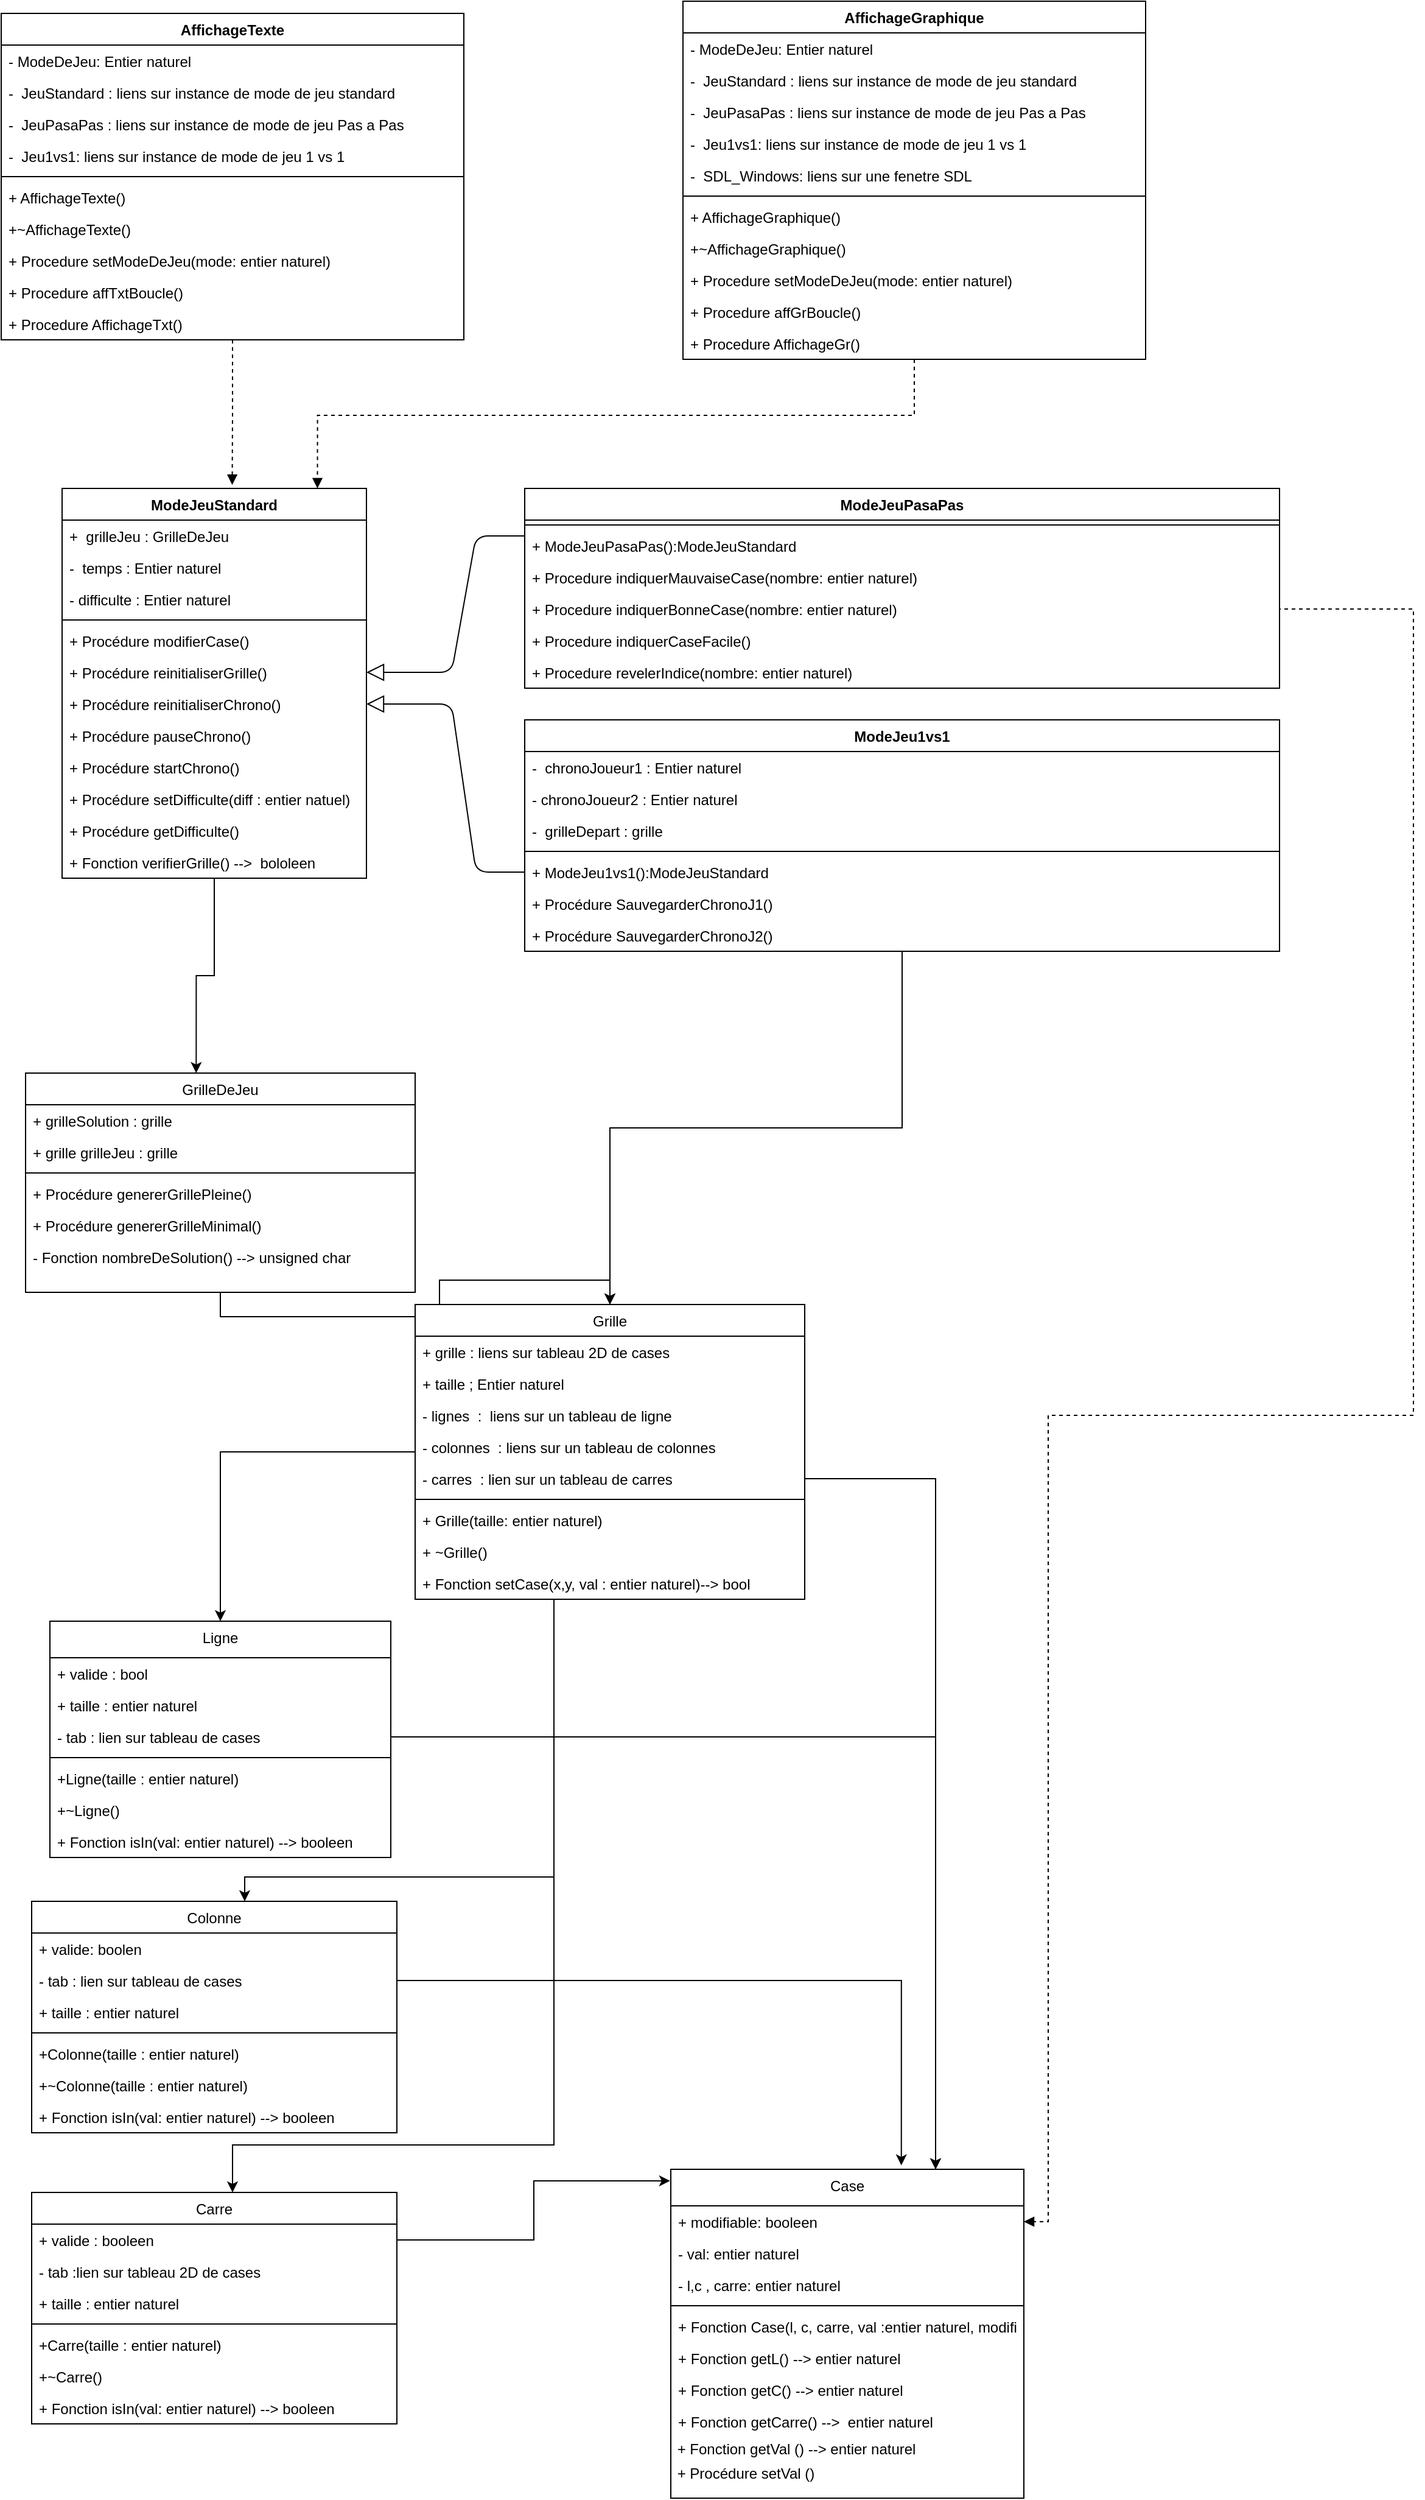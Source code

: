 <mxfile version="14.4.3" type="device"><diagram id="C5RBs43oDa-KdzZeNtuy" name="Page-1"><mxGraphModel dx="2500" dy="2136" grid="1" gridSize="10" guides="1" tooltips="1" connect="1" arrows="1" fold="1" page="1" pageScale="1" pageWidth="827" pageHeight="1169" math="0" shadow="0"><root><mxCell id="WIyWlLk6GJQsqaUBKTNV-0"/><mxCell id="WIyWlLk6GJQsqaUBKTNV-1" parent="WIyWlLk6GJQsqaUBKTNV-0"/><mxCell id="0dv4RcyDnqkH0cHynLfX-11" value="" style="edgeStyle=orthogonalEdgeStyle;rounded=0;orthogonalLoop=1;jettySize=auto;html=1;" parent="WIyWlLk6GJQsqaUBKTNV-1" source="zkfFHV4jXpPFQw0GAbJ--6" target="0dv4RcyDnqkH0cHynLfX-4" edge="1"><mxGeometry relative="1" as="geometry"/></mxCell><mxCell id="zkfFHV4jXpPFQw0GAbJ--6" value="GrilleDeJeu" style="swimlane;fontStyle=0;align=center;verticalAlign=top;childLayout=stackLayout;horizontal=1;startSize=26;horizontalStack=0;resizeParent=1;resizeLast=0;collapsible=1;marginBottom=0;rounded=0;shadow=0;strokeWidth=1;" parent="WIyWlLk6GJQsqaUBKTNV-1" vertex="1"><mxGeometry x="-20" y="60" width="320" height="180" as="geometry"><mxRectangle x="130" y="380" width="160" height="26" as="alternateBounds"/></mxGeometry></mxCell><mxCell id="zkfFHV4jXpPFQw0GAbJ--7" value="+ grilleSolution : grille " style="text;align=left;verticalAlign=top;spacingLeft=4;spacingRight=4;overflow=hidden;rotatable=0;points=[[0,0.5],[1,0.5]];portConstraint=eastwest;" parent="zkfFHV4jXpPFQw0GAbJ--6" vertex="1"><mxGeometry y="26" width="320" height="26" as="geometry"/></mxCell><mxCell id="0dv4RcyDnqkH0cHynLfX-2" value="+ grille grilleJeu : grille" style="text;align=left;verticalAlign=top;spacingLeft=4;spacingRight=4;overflow=hidden;rotatable=0;points=[[0,0.5],[1,0.5]];portConstraint=eastwest;" parent="zkfFHV4jXpPFQw0GAbJ--6" vertex="1"><mxGeometry y="52" width="320" height="26" as="geometry"/></mxCell><mxCell id="zkfFHV4jXpPFQw0GAbJ--9" value="" style="line;html=1;strokeWidth=1;align=left;verticalAlign=middle;spacingTop=-1;spacingLeft=3;spacingRight=3;rotatable=0;labelPosition=right;points=[];portConstraint=eastwest;" parent="zkfFHV4jXpPFQw0GAbJ--6" vertex="1"><mxGeometry y="78" width="320" height="8" as="geometry"/></mxCell><mxCell id="zkfFHV4jXpPFQw0GAbJ--11" value="+ Procédure genererGrillePleine() " style="text;align=left;verticalAlign=top;spacingLeft=4;spacingRight=4;overflow=hidden;rotatable=0;points=[[0,0.5],[1,0.5]];portConstraint=eastwest;" parent="zkfFHV4jXpPFQw0GAbJ--6" vertex="1"><mxGeometry y="86" width="320" height="26" as="geometry"/></mxCell><mxCell id="0dv4RcyDnqkH0cHynLfX-1" value="+ Procédure genererGrilleMinimal()" style="text;align=left;verticalAlign=top;spacingLeft=4;spacingRight=4;overflow=hidden;rotatable=0;points=[[0,0.5],[1,0.5]];portConstraint=eastwest;" parent="zkfFHV4jXpPFQw0GAbJ--6" vertex="1"><mxGeometry y="112" width="320" height="26" as="geometry"/></mxCell><mxCell id="0dv4RcyDnqkH0cHynLfX-3" value="- Fonction nombreDeSolution() --&gt; unsigned char" style="text;align=left;verticalAlign=top;spacingLeft=4;spacingRight=4;overflow=hidden;rotatable=0;points=[[0,0.5],[1,0.5]];portConstraint=eastwest;" parent="zkfFHV4jXpPFQw0GAbJ--6" vertex="1"><mxGeometry y="138" width="320" height="26" as="geometry"/></mxCell><mxCell id="0dv4RcyDnqkH0cHynLfX-22" value="" style="edgeStyle=orthogonalEdgeStyle;rounded=0;orthogonalLoop=1;jettySize=auto;html=1;" parent="WIyWlLk6GJQsqaUBKTNV-1" source="0dv4RcyDnqkH0cHynLfX-4" target="0dv4RcyDnqkH0cHynLfX-15" edge="1"><mxGeometry relative="1" as="geometry"/></mxCell><mxCell id="0dv4RcyDnqkH0cHynLfX-34" value="" style="edgeStyle=orthogonalEdgeStyle;rounded=0;orthogonalLoop=1;jettySize=auto;html=1;" parent="WIyWlLk6GJQsqaUBKTNV-1" source="0dv4RcyDnqkH0cHynLfX-4" target="0dv4RcyDnqkH0cHynLfX-27" edge="1"><mxGeometry relative="1" as="geometry"><Array as="points"><mxPoint x="414" y="720"/><mxPoint x="160" y="720"/></Array></mxGeometry></mxCell><mxCell id="0dv4RcyDnqkH0cHynLfX-43" value="" style="edgeStyle=orthogonalEdgeStyle;rounded=0;orthogonalLoop=1;jettySize=auto;html=1;" parent="WIyWlLk6GJQsqaUBKTNV-1" source="0dv4RcyDnqkH0cHynLfX-4" target="0dv4RcyDnqkH0cHynLfX-36" edge="1"><mxGeometry relative="1" as="geometry"><Array as="points"><mxPoint x="414" y="940"/><mxPoint x="150" y="940"/></Array></mxGeometry></mxCell><mxCell id="0dv4RcyDnqkH0cHynLfX-4" value="Grille" style="swimlane;fontStyle=0;align=center;verticalAlign=top;childLayout=stackLayout;horizontal=1;startSize=26;horizontalStack=0;resizeParent=1;resizeLast=0;collapsible=1;marginBottom=0;rounded=0;shadow=0;strokeWidth=1;" parent="WIyWlLk6GJQsqaUBKTNV-1" vertex="1"><mxGeometry x="300" y="250" width="320" height="242" as="geometry"><mxRectangle x="130" y="380" width="160" height="26" as="alternateBounds"/></mxGeometry></mxCell><mxCell id="0dv4RcyDnqkH0cHynLfX-5" value="+ grille : liens sur tableau 2D de cases" style="text;align=left;verticalAlign=top;spacingLeft=4;spacingRight=4;overflow=hidden;rotatable=0;points=[[0,0.5],[1,0.5]];portConstraint=eastwest;" parent="0dv4RcyDnqkH0cHynLfX-4" vertex="1"><mxGeometry y="26" width="320" height="26" as="geometry"/></mxCell><mxCell id="4BiIxQ_raVbV6oL3UKlr-50" value="+ taille ; Entier naturel" style="text;align=left;verticalAlign=top;spacingLeft=4;spacingRight=4;overflow=hidden;rotatable=0;points=[[0,0.5],[1,0.5]];portConstraint=eastwest;" parent="0dv4RcyDnqkH0cHynLfX-4" vertex="1"><mxGeometry y="52" width="320" height="26" as="geometry"/></mxCell><mxCell id="0dv4RcyDnqkH0cHynLfX-12" value="- lignes  :  liens sur un tableau de ligne" style="text;align=left;verticalAlign=top;spacingLeft=4;spacingRight=4;overflow=hidden;rotatable=0;points=[[0,0.5],[1,0.5]];portConstraint=eastwest;" parent="0dv4RcyDnqkH0cHynLfX-4" vertex="1"><mxGeometry y="78" width="320" height="26" as="geometry"/></mxCell><mxCell id="0dv4RcyDnqkH0cHynLfX-13" value="- colonnes  : liens sur un tableau de colonnes " style="text;align=left;verticalAlign=top;spacingLeft=4;spacingRight=4;overflow=hidden;rotatable=0;points=[[0,0.5],[1,0.5]];portConstraint=eastwest;" parent="0dv4RcyDnqkH0cHynLfX-4" vertex="1"><mxGeometry y="104" width="320" height="26" as="geometry"/></mxCell><mxCell id="0dv4RcyDnqkH0cHynLfX-14" value="- carres  : lien sur un tableau de carres" style="text;align=left;verticalAlign=top;spacingLeft=4;spacingRight=4;overflow=hidden;rotatable=0;points=[[0,0.5],[1,0.5]];portConstraint=eastwest;" parent="0dv4RcyDnqkH0cHynLfX-4" vertex="1"><mxGeometry y="130" width="320" height="26" as="geometry"/></mxCell><mxCell id="0dv4RcyDnqkH0cHynLfX-7" value="" style="line;html=1;strokeWidth=1;align=left;verticalAlign=middle;spacingTop=-1;spacingLeft=3;spacingRight=3;rotatable=0;labelPosition=right;points=[];portConstraint=eastwest;" parent="0dv4RcyDnqkH0cHynLfX-4" vertex="1"><mxGeometry y="156" width="320" height="8" as="geometry"/></mxCell><mxCell id="4BiIxQ_raVbV6oL3UKlr-48" value="+ Grille(taille: entier naturel)" style="text;align=left;verticalAlign=top;spacingLeft=4;spacingRight=4;overflow=hidden;rotatable=0;points=[[0,0.5],[1,0.5]];portConstraint=eastwest;" parent="0dv4RcyDnqkH0cHynLfX-4" vertex="1"><mxGeometry y="164" width="320" height="26" as="geometry"/></mxCell><mxCell id="4BiIxQ_raVbV6oL3UKlr-49" value="+ ~Grille()" style="text;align=left;verticalAlign=top;spacingLeft=4;spacingRight=4;overflow=hidden;rotatable=0;points=[[0,0.5],[1,0.5]];portConstraint=eastwest;" parent="0dv4RcyDnqkH0cHynLfX-4" vertex="1"><mxGeometry y="190" width="320" height="26" as="geometry"/></mxCell><mxCell id="0dv4RcyDnqkH0cHynLfX-8" value="+ Fonction setCase(x,y, val : entier naturel)--&gt; bool" style="text;align=left;verticalAlign=top;spacingLeft=4;spacingRight=4;overflow=hidden;rotatable=0;points=[[0,0.5],[1,0.5]];portConstraint=eastwest;" parent="0dv4RcyDnqkH0cHynLfX-4" vertex="1"><mxGeometry y="216" width="320" height="26" as="geometry"/></mxCell><mxCell id="0dv4RcyDnqkH0cHynLfX-15" value="Ligne" style="swimlane;fontStyle=0;align=center;verticalAlign=top;childLayout=stackLayout;horizontal=1;startSize=30;horizontalStack=0;resizeParent=1;resizeLast=0;collapsible=1;marginBottom=0;rounded=0;shadow=0;strokeWidth=1;" parent="WIyWlLk6GJQsqaUBKTNV-1" vertex="1"><mxGeometry y="510" width="280" height="194" as="geometry"><mxRectangle x="130" y="380" width="160" height="26" as="alternateBounds"/></mxGeometry></mxCell><mxCell id="0dv4RcyDnqkH0cHynLfX-16" value="+ valide : bool" style="text;align=left;verticalAlign=top;spacingLeft=4;spacingRight=4;overflow=hidden;rotatable=0;points=[[0,0.5],[1,0.5]];portConstraint=eastwest;" parent="0dv4RcyDnqkH0cHynLfX-15" vertex="1"><mxGeometry y="30" width="280" height="26" as="geometry"/></mxCell><mxCell id="4BiIxQ_raVbV6oL3UKlr-51" value="+ taille : entier naturel" style="text;align=left;verticalAlign=top;spacingLeft=4;spacingRight=4;overflow=hidden;rotatable=0;points=[[0,0.5],[1,0.5]];portConstraint=eastwest;" parent="0dv4RcyDnqkH0cHynLfX-15" vertex="1"><mxGeometry y="56" width="280" height="26" as="geometry"/></mxCell><mxCell id="0dv4RcyDnqkH0cHynLfX-25" value="- tab : lien sur tableau de cases" style="text;align=left;verticalAlign=top;spacingLeft=4;spacingRight=4;overflow=hidden;rotatable=0;points=[[0,0.5],[1,0.5]];portConstraint=eastwest;" parent="0dv4RcyDnqkH0cHynLfX-15" vertex="1"><mxGeometry y="82" width="280" height="26" as="geometry"/></mxCell><mxCell id="0dv4RcyDnqkH0cHynLfX-20" value="" style="line;html=1;strokeWidth=1;align=left;verticalAlign=middle;spacingTop=-1;spacingLeft=3;spacingRight=3;rotatable=0;labelPosition=right;points=[];portConstraint=eastwest;" parent="0dv4RcyDnqkH0cHynLfX-15" vertex="1"><mxGeometry y="108" width="280" height="8" as="geometry"/></mxCell><mxCell id="4BiIxQ_raVbV6oL3UKlr-53" value="+Ligne(taille : entier naturel)" style="text;align=left;verticalAlign=top;spacingLeft=4;spacingRight=4;overflow=hidden;rotatable=0;points=[[0,0.5],[1,0.5]];portConstraint=eastwest;" parent="0dv4RcyDnqkH0cHynLfX-15" vertex="1"><mxGeometry y="116" width="280" height="26" as="geometry"/></mxCell><mxCell id="4BiIxQ_raVbV6oL3UKlr-52" value="+~Ligne()" style="text;align=left;verticalAlign=top;spacingLeft=4;spacingRight=4;overflow=hidden;rotatable=0;points=[[0,0.5],[1,0.5]];portConstraint=eastwest;" parent="0dv4RcyDnqkH0cHynLfX-15" vertex="1"><mxGeometry y="142" width="280" height="26" as="geometry"/></mxCell><mxCell id="0dv4RcyDnqkH0cHynLfX-21" value="+ Fonction isIn(val: entier naturel) --&gt; booleen" style="text;align=left;verticalAlign=top;spacingLeft=4;spacingRight=4;overflow=hidden;rotatable=0;points=[[0,0.5],[1,0.5]];portConstraint=eastwest;" parent="0dv4RcyDnqkH0cHynLfX-15" vertex="1"><mxGeometry y="168" width="280" height="26" as="geometry"/></mxCell><mxCell id="0dv4RcyDnqkH0cHynLfX-27" value="Colonne" style="swimlane;fontStyle=0;align=center;verticalAlign=top;childLayout=stackLayout;horizontal=1;startSize=26;horizontalStack=0;resizeParent=1;resizeLast=0;collapsible=1;marginBottom=0;rounded=0;shadow=0;strokeWidth=1;" parent="WIyWlLk6GJQsqaUBKTNV-1" vertex="1"><mxGeometry x="-15" y="740" width="300" height="190" as="geometry"><mxRectangle x="130" y="380" width="160" height="26" as="alternateBounds"/></mxGeometry></mxCell><mxCell id="0dv4RcyDnqkH0cHynLfX-28" value="+ valide: boolen" style="text;align=left;verticalAlign=top;spacingLeft=4;spacingRight=4;overflow=hidden;rotatable=0;points=[[0,0.5],[1,0.5]];portConstraint=eastwest;" parent="0dv4RcyDnqkH0cHynLfX-27" vertex="1"><mxGeometry y="26" width="300" height="26" as="geometry"/></mxCell><mxCell id="0dv4RcyDnqkH0cHynLfX-29" value="- tab : lien sur tableau de cases" style="text;align=left;verticalAlign=top;spacingLeft=4;spacingRight=4;overflow=hidden;rotatable=0;points=[[0,0.5],[1,0.5]];portConstraint=eastwest;" parent="0dv4RcyDnqkH0cHynLfX-27" vertex="1"><mxGeometry y="52" width="300" height="26" as="geometry"/></mxCell><mxCell id="4BiIxQ_raVbV6oL3UKlr-58" value="+ taille : entier naturel" style="text;align=left;verticalAlign=top;spacingLeft=4;spacingRight=4;overflow=hidden;rotatable=0;points=[[0,0.5],[1,0.5]];portConstraint=eastwest;" parent="0dv4RcyDnqkH0cHynLfX-27" vertex="1"><mxGeometry y="78" width="300" height="26" as="geometry"/></mxCell><mxCell id="0dv4RcyDnqkH0cHynLfX-32" value="" style="line;html=1;strokeWidth=1;align=left;verticalAlign=middle;spacingTop=-1;spacingLeft=3;spacingRight=3;rotatable=0;labelPosition=right;points=[];portConstraint=eastwest;" parent="0dv4RcyDnqkH0cHynLfX-27" vertex="1"><mxGeometry y="104" width="300" height="8" as="geometry"/></mxCell><mxCell id="4BiIxQ_raVbV6oL3UKlr-54" value="+Colonne(taille : entier naturel)" style="text;align=left;verticalAlign=top;spacingLeft=4;spacingRight=4;overflow=hidden;rotatable=0;points=[[0,0.5],[1,0.5]];portConstraint=eastwest;" parent="0dv4RcyDnqkH0cHynLfX-27" vertex="1"><mxGeometry y="112" width="300" height="26" as="geometry"/></mxCell><mxCell id="4BiIxQ_raVbV6oL3UKlr-55" value="+~Colonne(taille : entier naturel)" style="text;align=left;verticalAlign=top;spacingLeft=4;spacingRight=4;overflow=hidden;rotatable=0;points=[[0,0.5],[1,0.5]];portConstraint=eastwest;" parent="0dv4RcyDnqkH0cHynLfX-27" vertex="1"><mxGeometry y="138" width="300" height="26" as="geometry"/></mxCell><mxCell id="0dv4RcyDnqkH0cHynLfX-33" value="+ Fonction isIn(val: entier naturel) --&gt; booleen" style="text;align=left;verticalAlign=top;spacingLeft=4;spacingRight=4;overflow=hidden;rotatable=0;points=[[0,0.5],[1,0.5]];portConstraint=eastwest;" parent="0dv4RcyDnqkH0cHynLfX-27" vertex="1"><mxGeometry y="164" width="300" height="26" as="geometry"/></mxCell><mxCell id="0dv4RcyDnqkH0cHynLfX-36" value="Carre" style="swimlane;fontStyle=0;align=center;verticalAlign=top;childLayout=stackLayout;horizontal=1;startSize=26;horizontalStack=0;resizeParent=1;resizeLast=0;collapsible=1;marginBottom=0;rounded=0;shadow=0;strokeWidth=1;" parent="WIyWlLk6GJQsqaUBKTNV-1" vertex="1"><mxGeometry x="-15" y="979" width="300" height="190" as="geometry"><mxRectangle x="130" y="380" width="160" height="26" as="alternateBounds"/></mxGeometry></mxCell><mxCell id="0dv4RcyDnqkH0cHynLfX-37" value="+ valide : booleen" style="text;align=left;verticalAlign=top;spacingLeft=4;spacingRight=4;overflow=hidden;rotatable=0;points=[[0,0.5],[1,0.5]];portConstraint=eastwest;" parent="0dv4RcyDnqkH0cHynLfX-36" vertex="1"><mxGeometry y="26" width="300" height="26" as="geometry"/></mxCell><mxCell id="0dv4RcyDnqkH0cHynLfX-38" value="- tab :lien sur tableau 2D de cases" style="text;align=left;verticalAlign=top;spacingLeft=4;spacingRight=4;overflow=hidden;rotatable=0;points=[[0,0.5],[1,0.5]];portConstraint=eastwest;" parent="0dv4RcyDnqkH0cHynLfX-36" vertex="1"><mxGeometry y="52" width="300" height="26" as="geometry"/></mxCell><mxCell id="4BiIxQ_raVbV6oL3UKlr-59" value="+ taille : entier naturel" style="text;align=left;verticalAlign=top;spacingLeft=4;spacingRight=4;overflow=hidden;rotatable=0;points=[[0,0.5],[1,0.5]];portConstraint=eastwest;" parent="0dv4RcyDnqkH0cHynLfX-36" vertex="1"><mxGeometry y="78" width="300" height="26" as="geometry"/></mxCell><mxCell id="0dv4RcyDnqkH0cHynLfX-41" value="" style="line;html=1;strokeWidth=1;align=left;verticalAlign=middle;spacingTop=-1;spacingLeft=3;spacingRight=3;rotatable=0;labelPosition=right;points=[];portConstraint=eastwest;" parent="0dv4RcyDnqkH0cHynLfX-36" vertex="1"><mxGeometry y="104" width="300" height="8" as="geometry"/></mxCell><mxCell id="4BiIxQ_raVbV6oL3UKlr-56" value="+Carre(taille : entier naturel)" style="text;align=left;verticalAlign=top;spacingLeft=4;spacingRight=4;overflow=hidden;rotatable=0;points=[[0,0.5],[1,0.5]];portConstraint=eastwest;" parent="0dv4RcyDnqkH0cHynLfX-36" vertex="1"><mxGeometry y="112" width="300" height="26" as="geometry"/></mxCell><mxCell id="4BiIxQ_raVbV6oL3UKlr-57" value="+~Carre()" style="text;align=left;verticalAlign=top;spacingLeft=4;spacingRight=4;overflow=hidden;rotatable=0;points=[[0,0.5],[1,0.5]];portConstraint=eastwest;" parent="0dv4RcyDnqkH0cHynLfX-36" vertex="1"><mxGeometry y="138" width="300" height="26" as="geometry"/></mxCell><mxCell id="0dv4RcyDnqkH0cHynLfX-42" value="+ Fonction isIn(val: entier naturel) --&gt; booleen" style="text;align=left;verticalAlign=top;spacingLeft=4;spacingRight=4;overflow=hidden;rotatable=0;points=[[0,0.5],[1,0.5]];portConstraint=eastwest;" parent="0dv4RcyDnqkH0cHynLfX-36" vertex="1"><mxGeometry y="164" width="300" height="26" as="geometry"/></mxCell><mxCell id="0dv4RcyDnqkH0cHynLfX-49" value="Case" style="swimlane;fontStyle=0;align=center;verticalAlign=top;childLayout=stackLayout;horizontal=1;startSize=30;horizontalStack=0;resizeParent=1;resizeLast=0;collapsible=1;marginBottom=0;rounded=0;shadow=0;strokeWidth=1;" parent="WIyWlLk6GJQsqaUBKTNV-1" vertex="1"><mxGeometry x="510" y="960" width="290" height="270" as="geometry"><mxRectangle x="130" y="380" width="160" height="26" as="alternateBounds"/></mxGeometry></mxCell><mxCell id="0dv4RcyDnqkH0cHynLfX-59" value="+ modifiable: booleen" style="text;align=left;verticalAlign=top;spacingLeft=4;spacingRight=4;overflow=hidden;rotatable=0;points=[[0,0.5],[1,0.5]];portConstraint=eastwest;" parent="0dv4RcyDnqkH0cHynLfX-49" vertex="1"><mxGeometry y="30" width="290" height="26" as="geometry"/></mxCell><mxCell id="0dv4RcyDnqkH0cHynLfX-50" value="- val: entier naturel" style="text;align=left;verticalAlign=top;spacingLeft=4;spacingRight=4;overflow=hidden;rotatable=0;points=[[0,0.5],[1,0.5]];portConstraint=eastwest;" parent="0dv4RcyDnqkH0cHynLfX-49" vertex="1"><mxGeometry y="56" width="290" height="26" as="geometry"/></mxCell><mxCell id="0dv4RcyDnqkH0cHynLfX-51" value="- l,c , carre: entier naturel" style="text;align=left;verticalAlign=top;spacingLeft=4;spacingRight=4;overflow=hidden;rotatable=0;points=[[0,0.5],[1,0.5]];portConstraint=eastwest;" parent="0dv4RcyDnqkH0cHynLfX-49" vertex="1"><mxGeometry y="82" width="290" height="26" as="geometry"/></mxCell><mxCell id="0dv4RcyDnqkH0cHynLfX-52" value="" style="line;html=1;strokeWidth=1;align=left;verticalAlign=middle;spacingTop=-1;spacingLeft=3;spacingRight=3;rotatable=0;labelPosition=right;points=[];portConstraint=eastwest;" parent="0dv4RcyDnqkH0cHynLfX-49" vertex="1"><mxGeometry y="108" width="290" height="8" as="geometry"/></mxCell><mxCell id="0dv4RcyDnqkH0cHynLfX-61" value="+ Fonction Case(l, c, carre, val :entier naturel, modifiable : booleen):" style="text;align=left;verticalAlign=top;spacingLeft=4;spacingRight=4;overflow=hidden;rotatable=0;points=[[0,0.5],[1,0.5]];portConstraint=eastwest;" parent="0dv4RcyDnqkH0cHynLfX-49" vertex="1"><mxGeometry y="116" width="290" height="26" as="geometry"/></mxCell><mxCell id="0dv4RcyDnqkH0cHynLfX-54" value="+ Fonction getL() --&gt; entier naturel" style="text;align=left;verticalAlign=top;spacingLeft=4;spacingRight=4;overflow=hidden;rotatable=0;points=[[0,0.5],[1,0.5]];portConstraint=eastwest;" parent="0dv4RcyDnqkH0cHynLfX-49" vertex="1"><mxGeometry y="142" width="290" height="26" as="geometry"/></mxCell><mxCell id="0dv4RcyDnqkH0cHynLfX-55" value="+ Fonction getC() --&gt; entier naturel" style="text;align=left;verticalAlign=top;spacingLeft=4;spacingRight=4;overflow=hidden;rotatable=0;points=[[0,0.5],[1,0.5]];portConstraint=eastwest;" parent="0dv4RcyDnqkH0cHynLfX-49" vertex="1"><mxGeometry y="168" width="290" height="26" as="geometry"/></mxCell><mxCell id="0dv4RcyDnqkH0cHynLfX-60" value="+ Fonction getCarre() --&gt;  entier naturel" style="text;align=left;verticalAlign=top;spacingLeft=4;spacingRight=4;overflow=hidden;rotatable=0;points=[[0,0.5],[1,0.5]];portConstraint=eastwest;" parent="0dv4RcyDnqkH0cHynLfX-49" vertex="1"><mxGeometry y="194" width="290" height="26" as="geometry"/></mxCell><mxCell id="CSqCQoHIeu3JBhYQrl_w-0" value="&amp;nbsp;+ Fonction getVal () --&amp;gt; entier naturel" style="text;html=1;resizable=0;autosize=1;align=left;verticalAlign=middle;points=[];fillColor=none;strokeColor=none;rounded=0;" parent="0dv4RcyDnqkH0cHynLfX-49" vertex="1"><mxGeometry y="220" width="290" height="20" as="geometry"/></mxCell><mxCell id="CSqCQoHIeu3JBhYQrl_w-11" value="&amp;nbsp;+ Procédure setVal ()" style="text;html=1;resizable=0;autosize=1;align=left;verticalAlign=middle;points=[];fillColor=none;strokeColor=none;rounded=0;" parent="0dv4RcyDnqkH0cHynLfX-49" vertex="1"><mxGeometry y="240" width="290" height="20" as="geometry"/></mxCell><mxCell id="4BiIxQ_raVbV6oL3UKlr-40" style="edgeStyle=orthogonalEdgeStyle;rounded=0;orthogonalLoop=1;jettySize=auto;html=1;entryX=0.438;entryY=0;entryDx=0;entryDy=0;entryPerimeter=0;fillColor=none;" parent="WIyWlLk6GJQsqaUBKTNV-1" source="4BiIxQ_raVbV6oL3UKlr-0" target="zkfFHV4jXpPFQw0GAbJ--6" edge="1"><mxGeometry relative="1" as="geometry"/></mxCell><mxCell id="4BiIxQ_raVbV6oL3UKlr-0" value="ModeJeuStandard" style="swimlane;fontStyle=1;align=center;verticalAlign=top;childLayout=stackLayout;horizontal=1;startSize=26;horizontalStack=0;resizeParent=1;resizeParentMax=0;resizeLast=0;collapsible=1;marginBottom=0;" parent="WIyWlLk6GJQsqaUBKTNV-1" vertex="1"><mxGeometry x="10" y="-420" width="250" height="320" as="geometry"/></mxCell><mxCell id="4BiIxQ_raVbV6oL3UKlr-1" value="+  grilleJeu : GrilleDeJeu" style="text;strokeColor=none;fillColor=none;align=left;verticalAlign=top;spacingLeft=4;spacingRight=4;overflow=hidden;rotatable=0;points=[[0,0.5],[1,0.5]];portConstraint=eastwest;" parent="4BiIxQ_raVbV6oL3UKlr-0" vertex="1"><mxGeometry y="26" width="250" height="26" as="geometry"/></mxCell><mxCell id="4BiIxQ_raVbV6oL3UKlr-5" value="-  temps : Entier naturel" style="text;strokeColor=none;fillColor=none;align=left;verticalAlign=top;spacingLeft=4;spacingRight=4;overflow=hidden;rotatable=0;points=[[0,0.5],[1,0.5]];portConstraint=eastwest;" parent="4BiIxQ_raVbV6oL3UKlr-0" vertex="1"><mxGeometry y="52" width="250" height="26" as="geometry"/></mxCell><mxCell id="4BiIxQ_raVbV6oL3UKlr-6" value="- difficulte : Entier naturel" style="text;strokeColor=none;fillColor=none;align=left;verticalAlign=top;spacingLeft=4;spacingRight=4;overflow=hidden;rotatable=0;points=[[0,0.5],[1,0.5]];portConstraint=eastwest;" parent="4BiIxQ_raVbV6oL3UKlr-0" vertex="1"><mxGeometry y="78" width="250" height="26" as="geometry"/></mxCell><mxCell id="4BiIxQ_raVbV6oL3UKlr-2" value="" style="line;strokeWidth=1;fillColor=none;align=left;verticalAlign=middle;spacingTop=-1;spacingLeft=3;spacingRight=3;rotatable=0;labelPosition=right;points=[];portConstraint=eastwest;" parent="4BiIxQ_raVbV6oL3UKlr-0" vertex="1"><mxGeometry y="104" width="250" height="8" as="geometry"/></mxCell><mxCell id="4BiIxQ_raVbV6oL3UKlr-3" value="+ Procédure modifierCase() " style="text;strokeColor=none;fillColor=none;align=left;verticalAlign=top;spacingLeft=4;spacingRight=4;overflow=hidden;rotatable=0;points=[[0,0.5],[1,0.5]];portConstraint=eastwest;" parent="4BiIxQ_raVbV6oL3UKlr-0" vertex="1"><mxGeometry y="112" width="250" height="26" as="geometry"/></mxCell><mxCell id="4BiIxQ_raVbV6oL3UKlr-8" value="+ Procédure reinitialiserGrille() " style="text;strokeColor=none;fillColor=none;align=left;verticalAlign=top;spacingLeft=4;spacingRight=4;overflow=hidden;rotatable=0;points=[[0,0.5],[1,0.5]];portConstraint=eastwest;" parent="4BiIxQ_raVbV6oL3UKlr-0" vertex="1"><mxGeometry y="138" width="250" height="26" as="geometry"/></mxCell><mxCell id="4BiIxQ_raVbV6oL3UKlr-9" value="+ Procédure reinitialiserChrono() " style="text;strokeColor=none;fillColor=none;align=left;verticalAlign=top;spacingLeft=4;spacingRight=4;overflow=hidden;rotatable=0;points=[[0,0.5],[1,0.5]];portConstraint=eastwest;" parent="4BiIxQ_raVbV6oL3UKlr-0" vertex="1"><mxGeometry y="164" width="250" height="26" as="geometry"/></mxCell><mxCell id="4BiIxQ_raVbV6oL3UKlr-13" value="+ Procédure pauseChrono() " style="text;strokeColor=none;fillColor=none;align=left;verticalAlign=top;spacingLeft=4;spacingRight=4;overflow=hidden;rotatable=0;points=[[0,0.5],[1,0.5]];portConstraint=eastwest;" parent="4BiIxQ_raVbV6oL3UKlr-0" vertex="1"><mxGeometry y="190" width="250" height="26" as="geometry"/></mxCell><mxCell id="4BiIxQ_raVbV6oL3UKlr-14" value="+ Procédure startChrono() " style="text;strokeColor=none;fillColor=none;align=left;verticalAlign=top;spacingLeft=4;spacingRight=4;overflow=hidden;rotatable=0;points=[[0,0.5],[1,0.5]];portConstraint=eastwest;" parent="4BiIxQ_raVbV6oL3UKlr-0" vertex="1"><mxGeometry y="216" width="250" height="26" as="geometry"/></mxCell><mxCell id="4BiIxQ_raVbV6oL3UKlr-10" value="+ Procédure setDifficulte(diff : entier natuel) " style="text;strokeColor=none;fillColor=none;align=left;verticalAlign=top;spacingLeft=4;spacingRight=4;overflow=hidden;rotatable=0;points=[[0,0.5],[1,0.5]];portConstraint=eastwest;" parent="4BiIxQ_raVbV6oL3UKlr-0" vertex="1"><mxGeometry y="242" width="250" height="26" as="geometry"/></mxCell><mxCell id="4BiIxQ_raVbV6oL3UKlr-15" value="+ Procédure getDifficulte() " style="text;strokeColor=none;fillColor=none;align=left;verticalAlign=top;spacingLeft=4;spacingRight=4;overflow=hidden;rotatable=0;points=[[0,0.5],[1,0.5]];portConstraint=eastwest;" parent="4BiIxQ_raVbV6oL3UKlr-0" vertex="1"><mxGeometry y="268" width="250" height="26" as="geometry"/></mxCell><mxCell id="4BiIxQ_raVbV6oL3UKlr-11" value="+ Fonction verifierGrille() --&gt;  bololeen" style="text;strokeColor=none;fillColor=none;align=left;verticalAlign=top;spacingLeft=4;spacingRight=4;overflow=hidden;rotatable=0;points=[[0,0.5],[1,0.5]];portConstraint=eastwest;" parent="4BiIxQ_raVbV6oL3UKlr-0" vertex="1"><mxGeometry y="294" width="250" height="26" as="geometry"/></mxCell><mxCell id="4BiIxQ_raVbV6oL3UKlr-16" value="ModeJeuPasaPas" style="swimlane;fontStyle=1;align=center;verticalAlign=top;childLayout=stackLayout;horizontal=1;startSize=26;horizontalStack=0;resizeParent=1;resizeParentMax=0;resizeLast=0;collapsible=1;marginBottom=0;" parent="WIyWlLk6GJQsqaUBKTNV-1" vertex="1"><mxGeometry x="390" y="-420" width="620" height="164" as="geometry"/></mxCell><mxCell id="4BiIxQ_raVbV6oL3UKlr-18" value="" style="line;strokeWidth=1;fillColor=none;align=left;verticalAlign=middle;spacingTop=-1;spacingLeft=3;spacingRight=3;rotatable=0;labelPosition=right;points=[];portConstraint=eastwest;" parent="4BiIxQ_raVbV6oL3UKlr-16" vertex="1"><mxGeometry y="26" width="620" height="8" as="geometry"/></mxCell><mxCell id="1uspAt5TCjLtvQtP19i2-0" value="+ ModeJeuPasaPas():ModeJeuStandard" style="text;strokeColor=none;fillColor=none;align=left;verticalAlign=top;spacingLeft=4;spacingRight=4;overflow=hidden;rotatable=0;points=[[0,0.5],[1,0.5]];portConstraint=eastwest;" vertex="1" parent="4BiIxQ_raVbV6oL3UKlr-16"><mxGeometry y="34" width="620" height="26" as="geometry"/></mxCell><mxCell id="4BiIxQ_raVbV6oL3UKlr-19" value="+ Procedure indiquerMauvaiseCase(nombre: entier naturel) " style="text;strokeColor=none;fillColor=none;align=left;verticalAlign=top;spacingLeft=4;spacingRight=4;overflow=hidden;rotatable=0;points=[[0,0.5],[1,0.5]];portConstraint=eastwest;" parent="4BiIxQ_raVbV6oL3UKlr-16" vertex="1"><mxGeometry y="60" width="620" height="26" as="geometry"/></mxCell><mxCell id="4BiIxQ_raVbV6oL3UKlr-26" value="+ Procedure indiquerBonneCase(nombre: entier naturel) " style="text;strokeColor=none;fillColor=none;align=left;verticalAlign=top;spacingLeft=4;spacingRight=4;overflow=hidden;rotatable=0;points=[[0,0.5],[1,0.5]];portConstraint=eastwest;" parent="4BiIxQ_raVbV6oL3UKlr-16" vertex="1"><mxGeometry y="86" width="620" height="26" as="geometry"/></mxCell><mxCell id="4BiIxQ_raVbV6oL3UKlr-24" value="+ Procedure indiquerCaseFacile() " style="text;strokeColor=none;fillColor=none;align=left;verticalAlign=top;spacingLeft=4;spacingRight=4;overflow=hidden;rotatable=0;points=[[0,0.5],[1,0.5]];portConstraint=eastwest;" parent="4BiIxQ_raVbV6oL3UKlr-16" vertex="1"><mxGeometry y="112" width="620" height="26" as="geometry"/></mxCell><mxCell id="4BiIxQ_raVbV6oL3UKlr-22" value="+ Procedure revelerIndice(nombre: entier naturel) " style="text;strokeColor=none;fillColor=none;align=left;verticalAlign=top;spacingLeft=4;spacingRight=4;overflow=hidden;rotatable=0;points=[[0,0.5],[1,0.5]];portConstraint=eastwest;" parent="4BiIxQ_raVbV6oL3UKlr-16" vertex="1"><mxGeometry y="138" width="620" height="26" as="geometry"/></mxCell><mxCell id="4BiIxQ_raVbV6oL3UKlr-21" value="" style="endArrow=block;endFill=0;endSize=12;html=1;fillColor=none;exitX=0;exitY=0.5;exitDx=0;exitDy=0;entryX=1;entryY=0.5;entryDx=0;entryDy=0;" parent="WIyWlLk6GJQsqaUBKTNV-1" target="4BiIxQ_raVbV6oL3UKlr-8" edge="1"><mxGeometry width="160" relative="1" as="geometry"><mxPoint x="390" y="-381" as="sourcePoint"/><mxPoint x="540" y="50" as="targetPoint"/><Array as="points"><mxPoint x="350" y="-381"/><mxPoint x="330" y="-269"/></Array></mxGeometry></mxCell><mxCell id="4BiIxQ_raVbV6oL3UKlr-41" style="edgeStyle=orthogonalEdgeStyle;rounded=0;orthogonalLoop=1;jettySize=auto;html=1;fillColor=none;" parent="WIyWlLk6GJQsqaUBKTNV-1" source="4BiIxQ_raVbV6oL3UKlr-27" target="0dv4RcyDnqkH0cHynLfX-4" edge="1"><mxGeometry relative="1" as="geometry"/></mxCell><mxCell id="4BiIxQ_raVbV6oL3UKlr-27" value="ModeJeu1vs1" style="swimlane;fontStyle=1;align=center;verticalAlign=top;childLayout=stackLayout;horizontal=1;startSize=26;horizontalStack=0;resizeParent=1;resizeParentMax=0;resizeLast=0;collapsible=1;marginBottom=0;" parent="WIyWlLk6GJQsqaUBKTNV-1" vertex="1"><mxGeometry x="390" y="-230" width="620" height="190" as="geometry"/></mxCell><mxCell id="4BiIxQ_raVbV6oL3UKlr-28" value="-  chronoJoueur1 : Entier naturel" style="text;strokeColor=none;fillColor=none;align=left;verticalAlign=top;spacingLeft=4;spacingRight=4;overflow=hidden;rotatable=0;points=[[0,0.5],[1,0.5]];portConstraint=eastwest;" parent="4BiIxQ_raVbV6oL3UKlr-27" vertex="1"><mxGeometry y="26" width="620" height="26" as="geometry"/></mxCell><mxCell id="4BiIxQ_raVbV6oL3UKlr-34" value="- chronoJoueur2 : Entier naturel" style="text;strokeColor=none;fillColor=none;align=left;verticalAlign=top;spacingLeft=4;spacingRight=4;overflow=hidden;rotatable=0;points=[[0,0.5],[1,0.5]];portConstraint=eastwest;" parent="4BiIxQ_raVbV6oL3UKlr-27" vertex="1"><mxGeometry y="52" width="620" height="26" as="geometry"/></mxCell><mxCell id="4BiIxQ_raVbV6oL3UKlr-36" value="-  grilleDepart : grille" style="text;strokeColor=none;fillColor=none;align=left;verticalAlign=top;spacingLeft=4;spacingRight=4;overflow=hidden;rotatable=0;points=[[0,0.5],[1,0.5]];portConstraint=eastwest;" parent="4BiIxQ_raVbV6oL3UKlr-27" vertex="1"><mxGeometry y="78" width="620" height="26" as="geometry"/></mxCell><mxCell id="4BiIxQ_raVbV6oL3UKlr-29" value="" style="line;strokeWidth=1;fillColor=none;align=left;verticalAlign=middle;spacingTop=-1;spacingLeft=3;spacingRight=3;rotatable=0;labelPosition=right;points=[];portConstraint=eastwest;" parent="4BiIxQ_raVbV6oL3UKlr-27" vertex="1"><mxGeometry y="104" width="620" height="8" as="geometry"/></mxCell><mxCell id="4BiIxQ_raVbV6oL3UKlr-37" value="+ ModeJeu1vs1():ModeJeuStandard" style="text;strokeColor=none;fillColor=none;align=left;verticalAlign=top;spacingLeft=4;spacingRight=4;overflow=hidden;rotatable=0;points=[[0,0.5],[1,0.5]];portConstraint=eastwest;" parent="4BiIxQ_raVbV6oL3UKlr-27" vertex="1"><mxGeometry y="112" width="620" height="26" as="geometry"/></mxCell><mxCell id="4BiIxQ_raVbV6oL3UKlr-30" value="+ Procédure SauvegarderChronoJ1()" style="text;strokeColor=none;fillColor=none;align=left;verticalAlign=top;spacingLeft=4;spacingRight=4;overflow=hidden;rotatable=0;points=[[0,0.5],[1,0.5]];portConstraint=eastwest;" parent="4BiIxQ_raVbV6oL3UKlr-27" vertex="1"><mxGeometry y="138" width="620" height="26" as="geometry"/></mxCell><mxCell id="4BiIxQ_raVbV6oL3UKlr-35" value="+ Procédure SauvegarderChronoJ2()" style="text;strokeColor=none;fillColor=none;align=left;verticalAlign=top;spacingLeft=4;spacingRight=4;overflow=hidden;rotatable=0;points=[[0,0.5],[1,0.5]];portConstraint=eastwest;" parent="4BiIxQ_raVbV6oL3UKlr-27" vertex="1"><mxGeometry y="164" width="620" height="26" as="geometry"/></mxCell><mxCell id="4BiIxQ_raVbV6oL3UKlr-38" value="" style="endArrow=block;endFill=0;endSize=12;html=1;fillColor=none;exitX=0;exitY=0.5;exitDx=0;exitDy=0;entryX=1;entryY=0.5;entryDx=0;entryDy=0;" parent="WIyWlLk6GJQsqaUBKTNV-1" source="4BiIxQ_raVbV6oL3UKlr-37" target="4BiIxQ_raVbV6oL3UKlr-9" edge="1"><mxGeometry width="160" relative="1" as="geometry"><mxPoint x="490" y="-80" as="sourcePoint"/><mxPoint x="650" y="-80" as="targetPoint"/><Array as="points"><mxPoint x="350" y="-105"/><mxPoint x="330" y="-243"/></Array></mxGeometry></mxCell><mxCell id="4BiIxQ_raVbV6oL3UKlr-42" style="edgeStyle=orthogonalEdgeStyle;rounded=0;orthogonalLoop=1;jettySize=auto;html=1;entryX=0.75;entryY=0;entryDx=0;entryDy=0;fillColor=none;" parent="WIyWlLk6GJQsqaUBKTNV-1" source="0dv4RcyDnqkH0cHynLfX-14" target="0dv4RcyDnqkH0cHynLfX-49" edge="1"><mxGeometry relative="1" as="geometry"/></mxCell><mxCell id="4BiIxQ_raVbV6oL3UKlr-43" style="edgeStyle=orthogonalEdgeStyle;rounded=0;orthogonalLoop=1;jettySize=auto;html=1;entryX=0.75;entryY=0;entryDx=0;entryDy=0;fillColor=none;" parent="WIyWlLk6GJQsqaUBKTNV-1" source="0dv4RcyDnqkH0cHynLfX-25" target="0dv4RcyDnqkH0cHynLfX-49" edge="1"><mxGeometry relative="1" as="geometry"/></mxCell><mxCell id="4BiIxQ_raVbV6oL3UKlr-44" style="edgeStyle=orthogonalEdgeStyle;rounded=0;orthogonalLoop=1;jettySize=auto;html=1;exitX=1;exitY=0.5;exitDx=0;exitDy=0;entryX=0.653;entryY=-0.012;entryDx=0;entryDy=0;entryPerimeter=0;fillColor=none;" parent="WIyWlLk6GJQsqaUBKTNV-1" source="0dv4RcyDnqkH0cHynLfX-29" target="0dv4RcyDnqkH0cHynLfX-49" edge="1"><mxGeometry relative="1" as="geometry"/></mxCell><mxCell id="4BiIxQ_raVbV6oL3UKlr-45" style="edgeStyle=orthogonalEdgeStyle;rounded=0;orthogonalLoop=1;jettySize=auto;html=1;entryX=-0.002;entryY=0.035;entryDx=0;entryDy=0;entryPerimeter=0;fillColor=none;" parent="WIyWlLk6GJQsqaUBKTNV-1" source="0dv4RcyDnqkH0cHynLfX-37" target="0dv4RcyDnqkH0cHynLfX-49" edge="1"><mxGeometry relative="1" as="geometry"/></mxCell><mxCell id="4BiIxQ_raVbV6oL3UKlr-47" style="edgeStyle=orthogonalEdgeStyle;rounded=0;orthogonalLoop=1;jettySize=auto;html=1;entryX=1;entryY=0.5;entryDx=0;entryDy=0;startArrow=none;startFill=0;endArrow=block;endFill=1;fillColor=none;dashed=1;exitX=1;exitY=0.5;exitDx=0;exitDy=0;" parent="WIyWlLk6GJQsqaUBKTNV-1" source="4BiIxQ_raVbV6oL3UKlr-24" target="0dv4RcyDnqkH0cHynLfX-59" edge="1"><mxGeometry relative="1" as="geometry"><Array as="points"><mxPoint x="1120" y="-321"/><mxPoint x="1120" y="341"/><mxPoint x="820" y="341"/><mxPoint x="820" y="1003"/></Array></mxGeometry></mxCell><mxCell id="4BiIxQ_raVbV6oL3UKlr-83" style="edgeStyle=orthogonalEdgeStyle;rounded=0;orthogonalLoop=1;jettySize=auto;html=1;entryX=0.559;entryY=-0.009;entryDx=0;entryDy=0;entryPerimeter=0;dashed=1;startArrow=none;startFill=0;endArrow=block;endFill=1;fillColor=none;" parent="WIyWlLk6GJQsqaUBKTNV-1" source="4BiIxQ_raVbV6oL3UKlr-60" target="4BiIxQ_raVbV6oL3UKlr-0" edge="1"><mxGeometry relative="1" as="geometry"/></mxCell><mxCell id="4BiIxQ_raVbV6oL3UKlr-60" value="AffichageTexte" style="swimlane;fontStyle=1;align=center;verticalAlign=top;childLayout=stackLayout;horizontal=1;startSize=26;horizontalStack=0;resizeParent=1;resizeParentMax=0;resizeLast=0;collapsible=1;marginBottom=0;" parent="WIyWlLk6GJQsqaUBKTNV-1" vertex="1"><mxGeometry x="-40" y="-810" width="380" height="268" as="geometry"/></mxCell><mxCell id="4BiIxQ_raVbV6oL3UKlr-61" value="- ModeDeJeu: Entier naturel&#10;" style="text;strokeColor=none;fillColor=none;align=left;verticalAlign=top;spacingLeft=4;spacingRight=4;overflow=hidden;rotatable=0;points=[[0,0.5],[1,0.5]];portConstraint=eastwest;" parent="4BiIxQ_raVbV6oL3UKlr-60" vertex="1"><mxGeometry y="26" width="380" height="26" as="geometry"/></mxCell><mxCell id="4BiIxQ_raVbV6oL3UKlr-64" value="-  JeuStandard : liens sur instance de mode de jeu standard&#10;" style="text;strokeColor=none;fillColor=none;align=left;verticalAlign=top;spacingLeft=4;spacingRight=4;overflow=hidden;rotatable=0;points=[[0,0.5],[1,0.5]];portConstraint=eastwest;" parent="4BiIxQ_raVbV6oL3UKlr-60" vertex="1"><mxGeometry y="52" width="380" height="26" as="geometry"/></mxCell><mxCell id="4BiIxQ_raVbV6oL3UKlr-69" value="-  JeuPasaPas : liens sur instance de mode de jeu Pas a Pas&#10;" style="text;strokeColor=none;fillColor=none;align=left;verticalAlign=top;spacingLeft=4;spacingRight=4;overflow=hidden;rotatable=0;points=[[0,0.5],[1,0.5]];portConstraint=eastwest;" parent="4BiIxQ_raVbV6oL3UKlr-60" vertex="1"><mxGeometry y="78" width="380" height="26" as="geometry"/></mxCell><mxCell id="4BiIxQ_raVbV6oL3UKlr-70" value="-  Jeu1vs1: liens sur instance de mode de jeu 1 vs 1" style="text;strokeColor=none;fillColor=none;align=left;verticalAlign=top;spacingLeft=4;spacingRight=4;overflow=hidden;rotatable=0;points=[[0,0.5],[1,0.5]];portConstraint=eastwest;" parent="4BiIxQ_raVbV6oL3UKlr-60" vertex="1"><mxGeometry y="104" width="380" height="26" as="geometry"/></mxCell><mxCell id="4BiIxQ_raVbV6oL3UKlr-62" value="" style="line;strokeWidth=1;fillColor=none;align=left;verticalAlign=middle;spacingTop=-1;spacingLeft=3;spacingRight=3;rotatable=0;labelPosition=right;points=[];portConstraint=eastwest;" parent="4BiIxQ_raVbV6oL3UKlr-60" vertex="1"><mxGeometry y="130" width="380" height="8" as="geometry"/></mxCell><mxCell id="4BiIxQ_raVbV6oL3UKlr-66" value="+ AffichageTexte()" style="text;strokeColor=none;fillColor=none;align=left;verticalAlign=top;spacingLeft=4;spacingRight=4;overflow=hidden;rotatable=0;points=[[0,0.5],[1,0.5]];portConstraint=eastwest;" parent="4BiIxQ_raVbV6oL3UKlr-60" vertex="1"><mxGeometry y="138" width="380" height="26" as="geometry"/></mxCell><mxCell id="4BiIxQ_raVbV6oL3UKlr-67" value="+~AffichageTexte()" style="text;strokeColor=none;fillColor=none;align=left;verticalAlign=top;spacingLeft=4;spacingRight=4;overflow=hidden;rotatable=0;points=[[0,0.5],[1,0.5]];portConstraint=eastwest;" parent="4BiIxQ_raVbV6oL3UKlr-60" vertex="1"><mxGeometry y="164" width="380" height="26" as="geometry"/></mxCell><mxCell id="4BiIxQ_raVbV6oL3UKlr-63" value="+ Procedure setModeDeJeu(mode: entier naturel)" style="text;strokeColor=none;fillColor=none;align=left;verticalAlign=top;spacingLeft=4;spacingRight=4;overflow=hidden;rotatable=0;points=[[0,0.5],[1,0.5]];portConstraint=eastwest;" parent="4BiIxQ_raVbV6oL3UKlr-60" vertex="1"><mxGeometry y="190" width="380" height="26" as="geometry"/></mxCell><mxCell id="4BiIxQ_raVbV6oL3UKlr-65" value="+ Procedure affTxtBoucle()" style="text;strokeColor=none;fillColor=none;align=left;verticalAlign=top;spacingLeft=4;spacingRight=4;overflow=hidden;rotatable=0;points=[[0,0.5],[1,0.5]];portConstraint=eastwest;" parent="4BiIxQ_raVbV6oL3UKlr-60" vertex="1"><mxGeometry y="216" width="380" height="26" as="geometry"/></mxCell><mxCell id="4BiIxQ_raVbV6oL3UKlr-68" value="+ Procedure AffichageTxt()" style="text;strokeColor=none;fillColor=none;align=left;verticalAlign=top;spacingLeft=4;spacingRight=4;overflow=hidden;rotatable=0;points=[[0,0.5],[1,0.5]];portConstraint=eastwest;" parent="4BiIxQ_raVbV6oL3UKlr-60" vertex="1"><mxGeometry y="242" width="380" height="26" as="geometry"/></mxCell><mxCell id="4BiIxQ_raVbV6oL3UKlr-84" style="edgeStyle=orthogonalEdgeStyle;rounded=0;orthogonalLoop=1;jettySize=auto;html=1;entryX=0.839;entryY=0;entryDx=0;entryDy=0;entryPerimeter=0;dashed=1;startArrow=none;startFill=0;endArrow=block;endFill=1;fillColor=none;" parent="WIyWlLk6GJQsqaUBKTNV-1" source="4BiIxQ_raVbV6oL3UKlr-71" target="4BiIxQ_raVbV6oL3UKlr-0" edge="1"><mxGeometry relative="1" as="geometry"><Array as="points"><mxPoint x="710" y="-480"/><mxPoint x="220" y="-480"/></Array></mxGeometry></mxCell><mxCell id="4BiIxQ_raVbV6oL3UKlr-71" value="AffichageGraphique" style="swimlane;fontStyle=1;align=center;verticalAlign=top;childLayout=stackLayout;horizontal=1;startSize=26;horizontalStack=0;resizeParent=1;resizeParentMax=0;resizeLast=0;collapsible=1;marginBottom=0;" parent="WIyWlLk6GJQsqaUBKTNV-1" vertex="1"><mxGeometry x="520" y="-820" width="380" height="294" as="geometry"/></mxCell><mxCell id="4BiIxQ_raVbV6oL3UKlr-72" value="- ModeDeJeu: Entier naturel&#10;" style="text;strokeColor=none;fillColor=none;align=left;verticalAlign=top;spacingLeft=4;spacingRight=4;overflow=hidden;rotatable=0;points=[[0,0.5],[1,0.5]];portConstraint=eastwest;" parent="4BiIxQ_raVbV6oL3UKlr-71" vertex="1"><mxGeometry y="26" width="380" height="26" as="geometry"/></mxCell><mxCell id="4BiIxQ_raVbV6oL3UKlr-73" value="-  JeuStandard : liens sur instance de mode de jeu standard&#10;" style="text;strokeColor=none;fillColor=none;align=left;verticalAlign=top;spacingLeft=4;spacingRight=4;overflow=hidden;rotatable=0;points=[[0,0.5],[1,0.5]];portConstraint=eastwest;" parent="4BiIxQ_raVbV6oL3UKlr-71" vertex="1"><mxGeometry y="52" width="380" height="26" as="geometry"/></mxCell><mxCell id="4BiIxQ_raVbV6oL3UKlr-74" value="-  JeuPasaPas : liens sur instance de mode de jeu Pas a Pas&#10;" style="text;strokeColor=none;fillColor=none;align=left;verticalAlign=top;spacingLeft=4;spacingRight=4;overflow=hidden;rotatable=0;points=[[0,0.5],[1,0.5]];portConstraint=eastwest;" parent="4BiIxQ_raVbV6oL3UKlr-71" vertex="1"><mxGeometry y="78" width="380" height="26" as="geometry"/></mxCell><mxCell id="4BiIxQ_raVbV6oL3UKlr-75" value="-  Jeu1vs1: liens sur instance de mode de jeu 1 vs 1" style="text;strokeColor=none;fillColor=none;align=left;verticalAlign=top;spacingLeft=4;spacingRight=4;overflow=hidden;rotatable=0;points=[[0,0.5],[1,0.5]];portConstraint=eastwest;" parent="4BiIxQ_raVbV6oL3UKlr-71" vertex="1"><mxGeometry y="104" width="380" height="26" as="geometry"/></mxCell><mxCell id="4BiIxQ_raVbV6oL3UKlr-82" value="-  SDL_Windows: liens sur une fenetre SDL" style="text;strokeColor=none;fillColor=none;align=left;verticalAlign=top;spacingLeft=4;spacingRight=4;overflow=hidden;rotatable=0;points=[[0,0.5],[1,0.5]];portConstraint=eastwest;" parent="4BiIxQ_raVbV6oL3UKlr-71" vertex="1"><mxGeometry y="130" width="380" height="26" as="geometry"/></mxCell><mxCell id="4BiIxQ_raVbV6oL3UKlr-76" value="" style="line;strokeWidth=1;fillColor=none;align=left;verticalAlign=middle;spacingTop=-1;spacingLeft=3;spacingRight=3;rotatable=0;labelPosition=right;points=[];portConstraint=eastwest;" parent="4BiIxQ_raVbV6oL3UKlr-71" vertex="1"><mxGeometry y="156" width="380" height="8" as="geometry"/></mxCell><mxCell id="4BiIxQ_raVbV6oL3UKlr-77" value="+ AffichageGraphique()" style="text;strokeColor=none;fillColor=none;align=left;verticalAlign=top;spacingLeft=4;spacingRight=4;overflow=hidden;rotatable=0;points=[[0,0.5],[1,0.5]];portConstraint=eastwest;" parent="4BiIxQ_raVbV6oL3UKlr-71" vertex="1"><mxGeometry y="164" width="380" height="26" as="geometry"/></mxCell><mxCell id="4BiIxQ_raVbV6oL3UKlr-78" value="+~AffichageGraphique()" style="text;strokeColor=none;fillColor=none;align=left;verticalAlign=top;spacingLeft=4;spacingRight=4;overflow=hidden;rotatable=0;points=[[0,0.5],[1,0.5]];portConstraint=eastwest;" parent="4BiIxQ_raVbV6oL3UKlr-71" vertex="1"><mxGeometry y="190" width="380" height="26" as="geometry"/></mxCell><mxCell id="4BiIxQ_raVbV6oL3UKlr-79" value="+ Procedure setModeDeJeu(mode: entier naturel)" style="text;strokeColor=none;fillColor=none;align=left;verticalAlign=top;spacingLeft=4;spacingRight=4;overflow=hidden;rotatable=0;points=[[0,0.5],[1,0.5]];portConstraint=eastwest;" parent="4BiIxQ_raVbV6oL3UKlr-71" vertex="1"><mxGeometry y="216" width="380" height="26" as="geometry"/></mxCell><mxCell id="4BiIxQ_raVbV6oL3UKlr-80" value="+ Procedure affGrBoucle()" style="text;strokeColor=none;fillColor=none;align=left;verticalAlign=top;spacingLeft=4;spacingRight=4;overflow=hidden;rotatable=0;points=[[0,0.5],[1,0.5]];portConstraint=eastwest;" parent="4BiIxQ_raVbV6oL3UKlr-71" vertex="1"><mxGeometry y="242" width="380" height="26" as="geometry"/></mxCell><mxCell id="4BiIxQ_raVbV6oL3UKlr-81" value="+ Procedure AffichageGr()" style="text;strokeColor=none;fillColor=none;align=left;verticalAlign=top;spacingLeft=4;spacingRight=4;overflow=hidden;rotatable=0;points=[[0,0.5],[1,0.5]];portConstraint=eastwest;" parent="4BiIxQ_raVbV6oL3UKlr-71" vertex="1"><mxGeometry y="268" width="380" height="26" as="geometry"/></mxCell></root></mxGraphModel></diagram></mxfile>